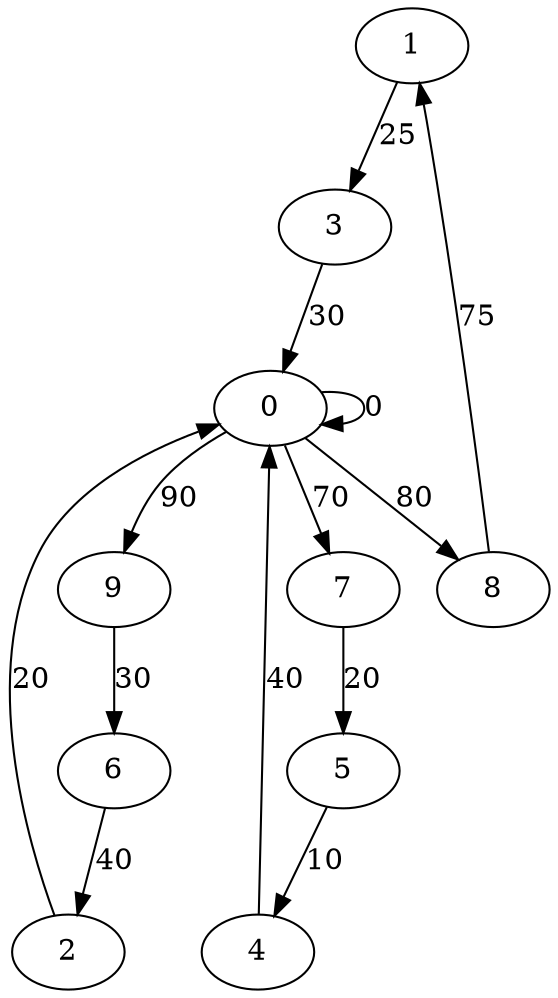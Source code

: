 digraph G {
	1->3[ label=25 ];
	3->0[ label=30 ];
	7->5[ label=20 ];
	5->4[ label=10 ];
	4->0[ label=40 ];
	9->6[ label=30 ];
	6->2[ label=40 ];
	8->1[ label=75 ];
	0->9[ label=90 ];
	0->0[ label=0 ];
	0->8[ label=80 ];
	0->7[ label=70 ];
	2->0[ label=20 ];
	0 [ label=0 ];
	1 [ label=1 ];
	2 [ label=2 ];
	3 [ label=3 ];
	4 [ label=4 ];
	5 [ label=5 ];
	6 [ label=6 ];
	7 [ label=7 ];
	8 [ label=8 ];
	9 [ label=9 ];

}
